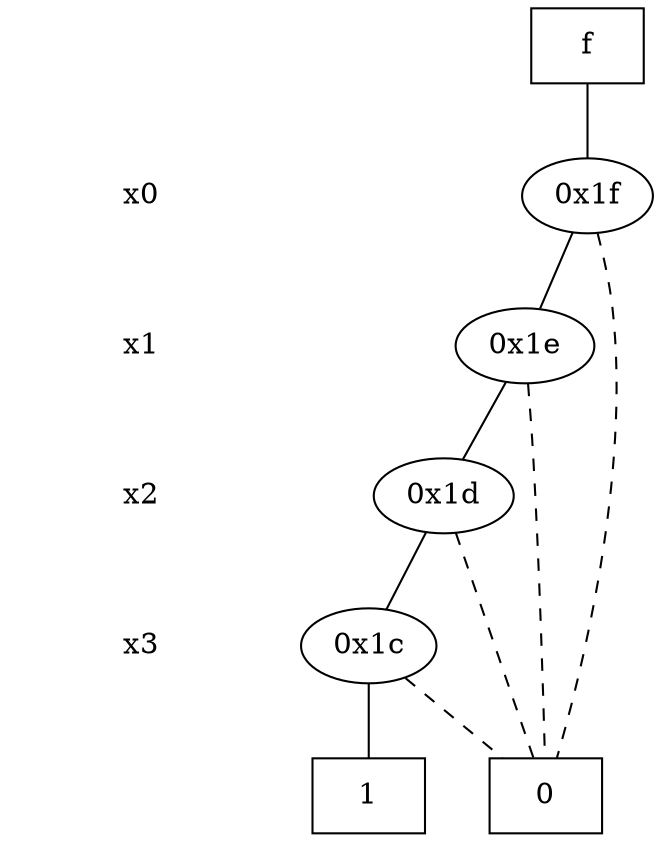 digraph "DD" {
size = "7.5,10"
center = true;
edge [dir = none];
{ node [shape = plaintext];
  edge [style = invis];
  "CONST NODES" [style = invis];
" x0 " -> " x1 " -> " x2 " -> " x3 " -> "CONST NODES"; 
}
{ rank = same; node [shape = box]; edge [style = invis];
"  f  "; }
{ rank = same; " x0 ";
"0x1f";
}
{ rank = same; " x1 ";
"0x1e";
}
{ rank = same; " x2 ";
"0x1d";
}
{ rank = same; " x3 ";
"0x1c";
}
{ rank = same; "CONST NODES";
{ node [shape = box]; "0x11";
"0x10";
}
}
"  f  " -> "0x1f" [style = solid];
"0x1f" -> "0x1e";
"0x1f" -> "0x11" [style = dashed];
"0x1e" -> "0x1d";
"0x1e" -> "0x11" [style = dashed];
"0x1d" -> "0x1c";
"0x1d" -> "0x11" [style = dashed];
"0x1c" -> "0x10";
"0x1c" -> "0x11" [style = dashed];
"0x11" [label = "0"];
"0x10" [label = "1"];
}
